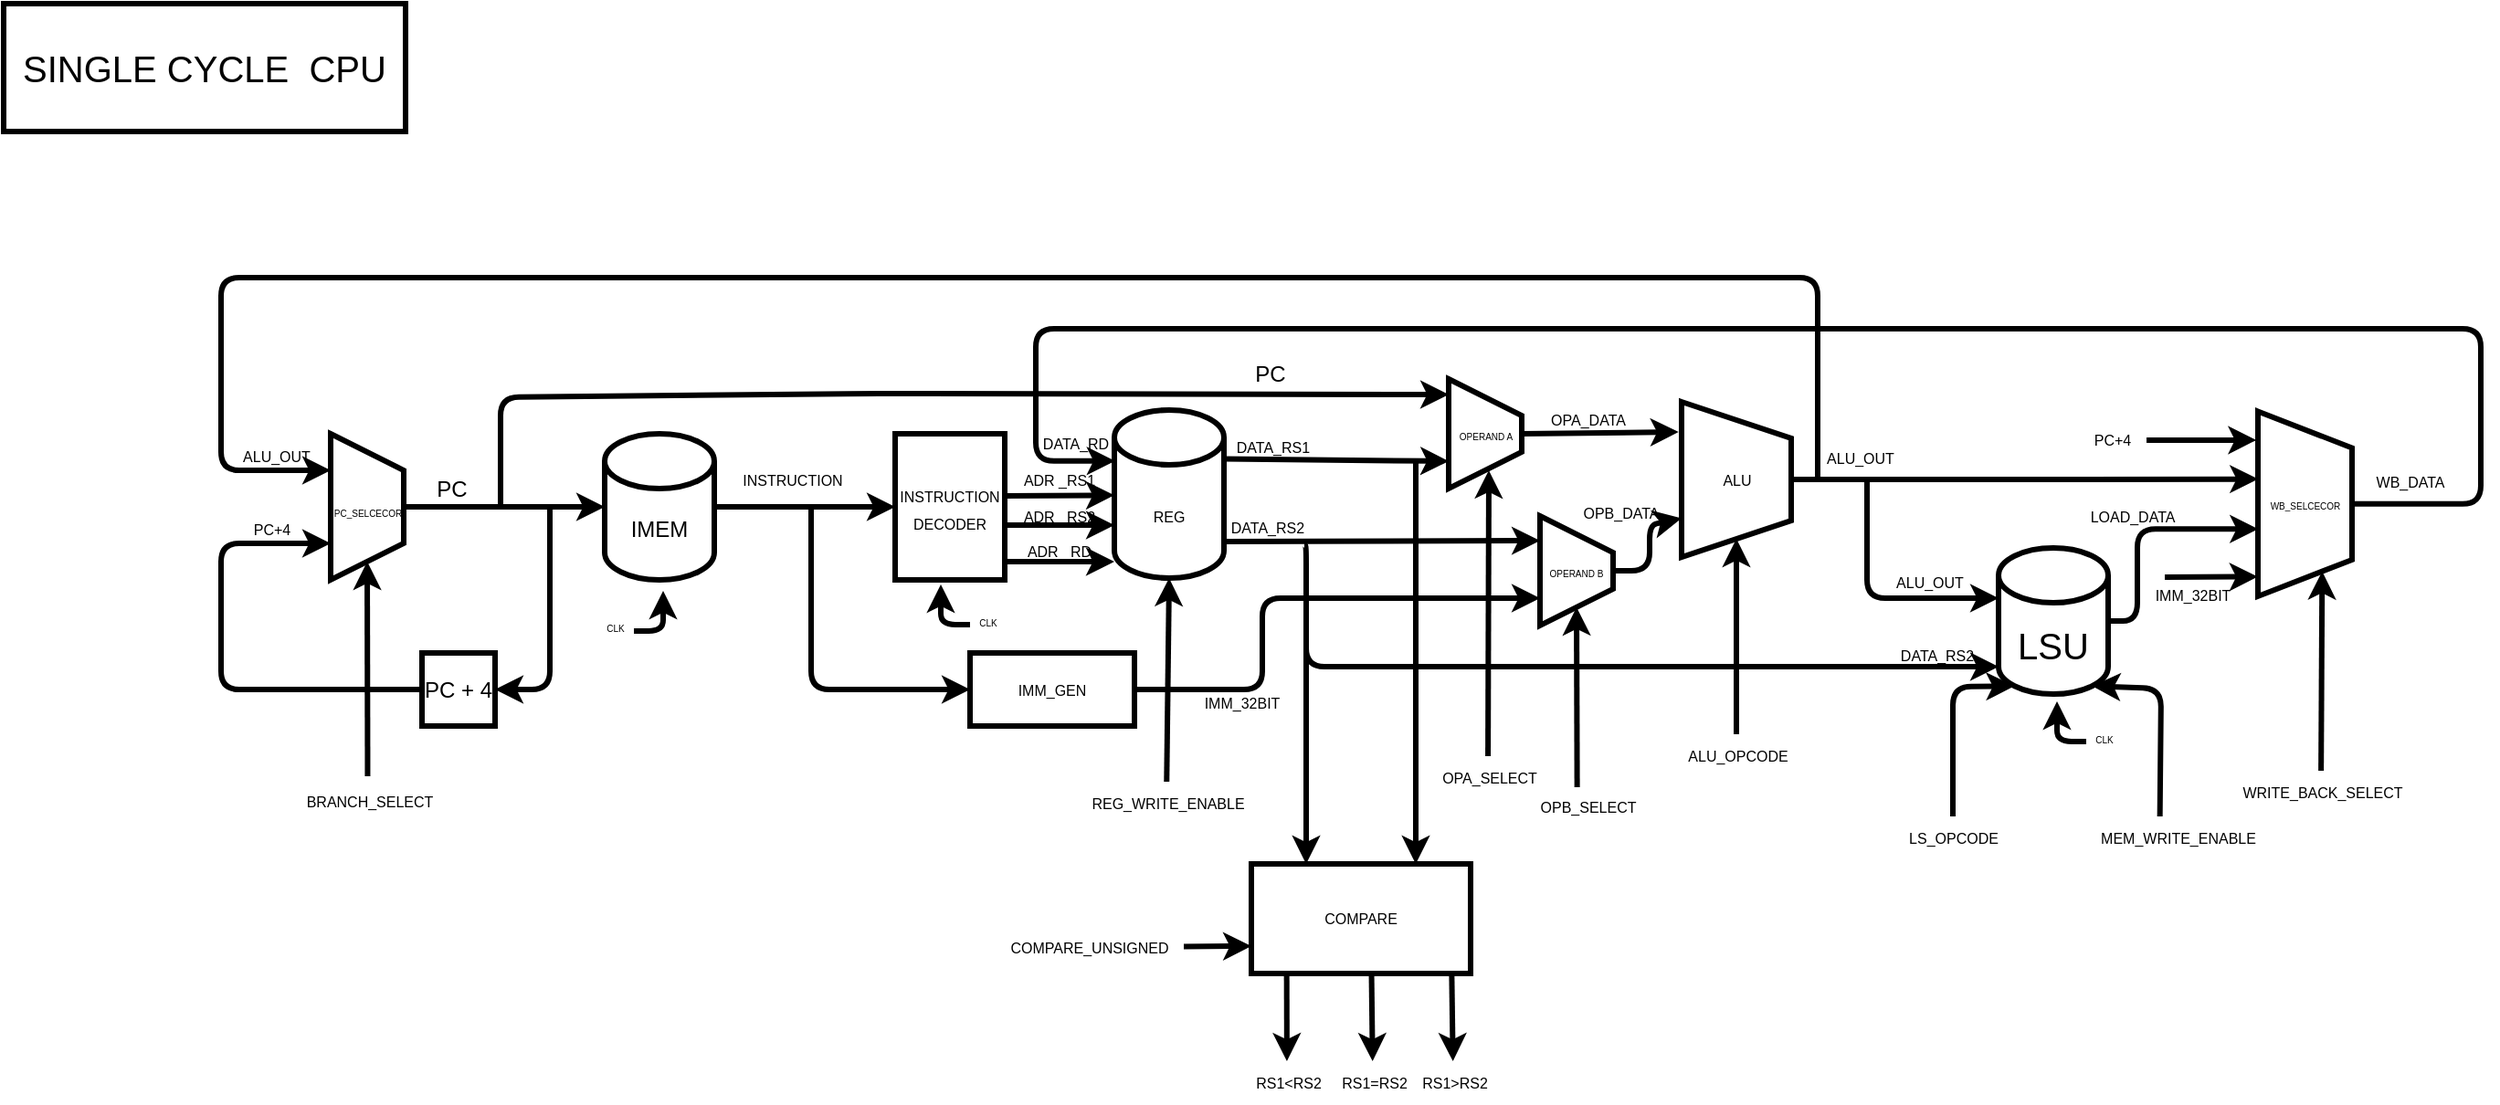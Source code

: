 <mxfile>
    <diagram id="MNM-NVIi9XeM0Qgk6uMa" name="Page-1">
        <mxGraphModel dx="1813" dy="1088" grid="1" gridSize="1" guides="1" tooltips="1" connect="1" arrows="1" fold="1" page="1" pageScale="1" pageWidth="1600" pageHeight="800" background="none" math="0" shadow="0">
            <root>
                <mxCell id="0"/>
                <mxCell id="1" parent="0"/>
                <mxCell id="132" value="&lt;font style=&quot;font-size: 20px;&quot;&gt;SINGLE CYCLE&amp;nbsp; CPU&lt;/font&gt;" style="text;html=1;strokeColor=default;fillColor=none;align=center;verticalAlign=middle;whiteSpace=wrap;rounded=0;fontSize=8;strokeWidth=3;" parent="1" vertex="1">
                    <mxGeometry x="90" y="50" width="220" height="70" as="geometry"/>
                </mxCell>
                <mxCell id="306" style="edgeStyle=none;html=1;exitX=1;exitY=0.5;exitDx=0;exitDy=0;fontSize=8;entryX=1;entryY=0.5;entryDx=0;entryDy=0;strokeWidth=3;" parent="1" target="86" edge="1">
                    <mxGeometry relative="1" as="geometry">
                        <mxPoint x="289.238" y="473" as="sourcePoint"/>
                    </mxGeometry>
                </mxCell>
                <mxCell id="319" style="edgeStyle=none;html=1;fontSize=8;entryX=0.145;entryY=1;entryDx=0;entryDy=-4.35;entryPerimeter=0;strokeWidth=3;" parent="1" source="320" target="133" edge="1">
                    <mxGeometry relative="1" as="geometry">
                        <mxPoint x="1156" y="499" as="sourcePoint"/>
                        <Array as="points">
                            <mxPoint x="1157" y="424"/>
                        </Array>
                    </mxGeometry>
                </mxCell>
                <mxCell id="320" value="LS_OPCODE" style="text;html=1;align=center;verticalAlign=middle;resizable=0;points=[];autosize=1;strokeColor=none;fillColor=none;fontSize=8;strokeWidth=3;" parent="1" vertex="1">
                    <mxGeometry x="1123" y="495" width="68" height="23" as="geometry"/>
                </mxCell>
                <mxCell id="323" style="edgeStyle=none;html=1;fontSize=8;entryX=0.855;entryY=1;entryDx=0;entryDy=-4.35;entryPerimeter=0;exitX=0.407;exitY=0.001;exitDx=0;exitDy=0;exitPerimeter=0;strokeWidth=3;" parent="1" source="324" target="133" edge="1">
                    <mxGeometry relative="1" as="geometry">
                        <mxPoint x="1272" y="501" as="sourcePoint"/>
                        <Array as="points">
                            <mxPoint x="1271" y="425"/>
                        </Array>
                    </mxGeometry>
                </mxCell>
                <mxCell id="157" value="WB_DATA" style="text;html=1;align=center;verticalAlign=middle;resizable=0;points=[];autosize=1;strokeColor=none;fillColor=none;fontSize=8;" parent="1" vertex="1">
                    <mxGeometry x="1379" y="300.5" width="56" height="23" as="geometry"/>
                </mxCell>
                <mxCell id="324" value="MEM_WRITE_ENABLE" style="text;html=1;align=center;verticalAlign=middle;resizable=0;points=[];autosize=1;strokeColor=none;fillColor=none;fontSize=8;strokeWidth=3;" parent="1" vertex="1">
                    <mxGeometry x="1228" y="495" width="104" height="23" as="geometry"/>
                </mxCell>
                <mxCell id="328" style="html=1;fontSize=8;entryX=0.894;entryY=1.002;entryDx=0;entryDy=0;entryPerimeter=0;strokeWidth=3;" parent="1" target="141" edge="1">
                    <mxGeometry relative="1" as="geometry">
                        <mxPoint x="1273" y="364" as="sourcePoint"/>
                    </mxGeometry>
                </mxCell>
                <mxCell id="134" style="edgeStyle=orthogonalEdgeStyle;html=1;fontSize=20;entryX=0;entryY=1;entryDx=0;entryDy=-15;entryPerimeter=0;exitX=0.833;exitY=0.817;exitDx=0;exitDy=0;exitPerimeter=0;strokeWidth=3;" parent="1" source="104" target="133" edge="1">
                    <mxGeometry relative="1" as="geometry">
                        <mxPoint x="1119" y="419" as="targetPoint"/>
                        <mxPoint x="819" y="344" as="sourcePoint"/>
                        <Array as="points">
                            <mxPoint x="803" y="413"/>
                        </Array>
                    </mxGeometry>
                </mxCell>
                <mxCell id="139" style="edgeStyle=orthogonalEdgeStyle;html=1;fontSize=20;entryX=0;entryY=0;entryDx=0;entryDy=27.5;entryPerimeter=0;strokeWidth=3;" parent="1" target="133" edge="1">
                    <mxGeometry relative="1" as="geometry">
                        <mxPoint x="1110" y="311" as="sourcePoint"/>
                        <Array as="points">
                            <mxPoint x="1110" y="376"/>
                        </Array>
                    </mxGeometry>
                </mxCell>
                <mxCell id="133" value="LSU" style="shape=cylinder3;whiteSpace=wrap;html=1;boundedLbl=1;backgroundOutline=1;size=15;strokeColor=default;strokeWidth=3;fontSize=20;" parent="1" vertex="1">
                    <mxGeometry x="1182" y="348" width="60" height="80" as="geometry"/>
                </mxCell>
                <mxCell id="151" style="edgeStyle=orthogonalEdgeStyle;html=1;fontSize=5;entryX=0.25;entryY=1;entryDx=0;entryDy=0;strokeWidth=3;" parent="1" target="86" edge="1">
                    <mxGeometry relative="1" as="geometry">
                        <mxPoint x="1083" y="310" as="sourcePoint"/>
                        <Array as="points">
                            <mxPoint x="1083" y="200"/>
                            <mxPoint x="209" y="200"/>
                            <mxPoint x="209" y="305"/>
                        </Array>
                    </mxGeometry>
                </mxCell>
                <mxCell id="86" value="" style="shape=trapezoid;perimeter=trapezoidPerimeter;whiteSpace=wrap;html=1;fixedSize=1;rotation=90;strokeWidth=3;" parent="1" vertex="1">
                    <mxGeometry x="249" y="305.5" width="80" height="40" as="geometry"/>
                </mxCell>
                <mxCell id="87" style="edgeStyle=none;html=1;exitX=0;exitY=0.5;exitDx=0;exitDy=0;entryX=0.75;entryY=1;entryDx=0;entryDy=0;strokeWidth=3;" parent="1" source="88" target="86" edge="1">
                    <mxGeometry relative="1" as="geometry">
                        <mxPoint x="229" y="315.5" as="targetPoint"/>
                        <Array as="points">
                            <mxPoint x="209" y="425.5"/>
                            <mxPoint x="209" y="345.5"/>
                        </Array>
                    </mxGeometry>
                </mxCell>
                <mxCell id="88" value="PC + 4" style="whiteSpace=wrap;html=1;aspect=fixed;strokeWidth=3;" parent="1" vertex="1">
                    <mxGeometry x="319" y="405.5" width="40" height="40" as="geometry"/>
                </mxCell>
                <mxCell id="89" value="" style="endArrow=classic;html=1;entryX=1;entryY=0.5;entryDx=0;entryDy=0;strokeWidth=3;" parent="1" target="88" edge="1">
                    <mxGeometry width="50" height="50" relative="1" as="geometry">
                        <mxPoint x="389" y="325.5" as="sourcePoint"/>
                        <mxPoint x="349" y="415.5" as="targetPoint"/>
                        <Array as="points">
                            <mxPoint x="389" y="425.5"/>
                        </Array>
                    </mxGeometry>
                </mxCell>
                <mxCell id="90" value="PC" style="text;html=1;strokeColor=none;fillColor=none;align=center;verticalAlign=middle;whiteSpace=wrap;rounded=0;strokeWidth=3;" parent="1" vertex="1">
                    <mxGeometry x="319" y="300.5" width="33" height="30" as="geometry"/>
                </mxCell>
                <mxCell id="91" value="IMEM" style="shape=cylinder3;whiteSpace=wrap;html=1;boundedLbl=1;backgroundOutline=1;size=15;strokeWidth=3;" parent="1" vertex="1">
                    <mxGeometry x="419" y="285.5" width="60" height="80" as="geometry"/>
                </mxCell>
                <mxCell id="92" style="edgeStyle=none;html=1;exitX=0.5;exitY=0;exitDx=0;exitDy=0;entryX=0;entryY=0.5;entryDx=0;entryDy=0;entryPerimeter=0;strokeWidth=3;" parent="1" source="86" target="91" edge="1">
                    <mxGeometry relative="1" as="geometry">
                        <mxPoint x="419" y="325.5" as="targetPoint"/>
                    </mxGeometry>
                </mxCell>
                <mxCell id="93" value="" style="edgeStyle=none;html=1;fontSize=8;exitX=1;exitY=0.5;exitDx=0;exitDy=0;exitPerimeter=0;entryX=-0.001;entryY=0.507;entryDx=0;entryDy=0;entryPerimeter=0;strokeWidth=3;" parent="1" target="96" edge="1">
                    <mxGeometry relative="1" as="geometry">
                        <mxPoint x="638" y="319.5" as="sourcePoint"/>
                        <mxPoint x="698" y="314.833" as="targetPoint"/>
                    </mxGeometry>
                </mxCell>
                <mxCell id="94" value="&lt;font style=&quot;font-size: 8px;&quot;&gt;INSTRUCTION DECODER&lt;/font&gt;" style="rounded=0;whiteSpace=wrap;html=1;strokeWidth=3;" parent="1" vertex="1">
                    <mxGeometry x="578" y="285.5" width="60" height="80" as="geometry"/>
                </mxCell>
                <mxCell id="95" value="" style="edgeStyle=none;html=1;strokeWidth=3;" parent="1" source="91" target="94" edge="1">
                    <mxGeometry relative="1" as="geometry"/>
                </mxCell>
                <mxCell id="96" value="REG" style="shape=cylinder3;whiteSpace=wrap;html=1;boundedLbl=1;backgroundOutline=1;size=15;fontSize=8;strokeWidth=3;" parent="1" vertex="1">
                    <mxGeometry x="698" y="272.5" width="60" height="92" as="geometry"/>
                </mxCell>
                <mxCell id="97" value="" style="edgeStyle=none;html=1;fontSize=8;strokeWidth=3;" parent="1" edge="1">
                    <mxGeometry relative="1" as="geometry">
                        <mxPoint x="638" y="355.5" as="sourcePoint"/>
                        <mxPoint x="698" y="355.5" as="targetPoint"/>
                    </mxGeometry>
                </mxCell>
                <mxCell id="98" value="" style="edgeStyle=none;html=1;fontSize=8;strokeWidth=3;" parent="1" edge="1">
                    <mxGeometry relative="1" as="geometry">
                        <mxPoint x="638" y="335.5" as="sourcePoint"/>
                        <mxPoint x="698" y="335.5" as="targetPoint"/>
                    </mxGeometry>
                </mxCell>
                <mxCell id="99" value="ADR _RS1" style="text;html=1;strokeColor=none;fillColor=none;align=center;verticalAlign=middle;whiteSpace=wrap;rounded=0;fontSize=8;strokeWidth=3;" parent="1" vertex="1">
                    <mxGeometry x="638" y="295.5" width="60" height="30" as="geometry"/>
                </mxCell>
                <mxCell id="100" value="ADR _RS2" style="text;html=1;strokeColor=none;fillColor=none;align=center;verticalAlign=middle;whiteSpace=wrap;rounded=0;fontSize=8;strokeWidth=3;" parent="1" vertex="1">
                    <mxGeometry x="638" y="315.5" width="60" height="30" as="geometry"/>
                </mxCell>
                <mxCell id="101" value="ADR _RD" style="text;html=1;strokeColor=none;fillColor=none;align=center;verticalAlign=middle;whiteSpace=wrap;rounded=0;fontSize=8;strokeWidth=3;" parent="1" vertex="1">
                    <mxGeometry x="638" y="334.5" width="60" height="30" as="geometry"/>
                </mxCell>
                <mxCell id="102" value="" style="edgeStyle=none;html=1;fontSize=8;entryX=0.225;entryY=1;entryDx=0;entryDy=0;entryPerimeter=0;strokeWidth=3;" parent="1" target="114" edge="1">
                    <mxGeometry relative="1" as="geometry">
                        <mxPoint x="758.0" y="344.5" as="sourcePoint"/>
                        <mxPoint x="930" y="344" as="targetPoint"/>
                    </mxGeometry>
                </mxCell>
                <mxCell id="103" value="" style="edgeStyle=none;html=1;fontSize=8;entryX=0.75;entryY=1;entryDx=0;entryDy=0;strokeWidth=3;" parent="1" target="119" edge="1">
                    <mxGeometry relative="1" as="geometry">
                        <mxPoint x="758.0" y="299.27" as="sourcePoint"/>
                        <mxPoint x="810.5" y="299.27" as="targetPoint"/>
                    </mxGeometry>
                </mxCell>
                <mxCell id="104" value="DATA_RS2" style="text;html=1;strokeColor=none;fillColor=none;align=center;verticalAlign=middle;whiteSpace=wrap;rounded=0;fontSize=8;strokeWidth=3;" parent="1" vertex="1">
                    <mxGeometry x="752" y="322" width="60" height="30" as="geometry"/>
                </mxCell>
                <mxCell id="105" value="DATA_RS1" style="text;html=1;strokeColor=none;fillColor=none;align=center;verticalAlign=middle;whiteSpace=wrap;rounded=0;fontSize=8;strokeWidth=3;" parent="1" vertex="1">
                    <mxGeometry x="755" y="277.5" width="60" height="30" as="geometry"/>
                </mxCell>
                <mxCell id="106" value="" style="group;strokeWidth=3;" parent="1" vertex="1" connectable="0">
                    <mxGeometry x="1008.5" y="268" width="60" height="85" as="geometry"/>
                </mxCell>
                <mxCell id="107" value="" style="shape=trapezoid;perimeter=trapezoidPerimeter;whiteSpace=wrap;html=1;fixedSize=1;fontSize=8;rotation=90;strokeWidth=3;" parent="106" vertex="1">
                    <mxGeometry x="-12.5" y="12.5" width="85" height="60" as="geometry"/>
                </mxCell>
                <mxCell id="108" value="ALU" style="text;html=1;strokeColor=none;fillColor=none;align=center;verticalAlign=middle;whiteSpace=wrap;rounded=0;fontSize=8;strokeWidth=3;" parent="106" vertex="1">
                    <mxGeometry y="27.5" width="60" height="30" as="geometry"/>
                </mxCell>
                <mxCell id="109" style="edgeStyle=none;html=1;fontSize=8;entryX=0;entryY=0.5;entryDx=0;entryDy=0;strokeWidth=3;" parent="1" target="110" edge="1">
                    <mxGeometry relative="1" as="geometry">
                        <mxPoint x="532" y="325.5" as="sourcePoint"/>
                        <Array as="points">
                            <mxPoint x="532" y="425.5"/>
                        </Array>
                    </mxGeometry>
                </mxCell>
                <mxCell id="110" value="IMM_GEN" style="rounded=0;whiteSpace=wrap;html=1;fontSize=8;strokeWidth=3;" parent="1" vertex="1">
                    <mxGeometry x="619" y="405.5" width="90" height="40" as="geometry"/>
                </mxCell>
                <mxCell id="111" value="INSTRUCTION" style="text;html=1;strokeColor=none;fillColor=none;align=center;verticalAlign=middle;whiteSpace=wrap;rounded=0;fontSize=8;strokeWidth=3;" parent="1" vertex="1">
                    <mxGeometry x="492" y="295.5" width="60" height="30" as="geometry"/>
                </mxCell>
                <mxCell id="112" value="IMM_32BIT" style="text;html=1;strokeColor=none;fillColor=none;align=center;verticalAlign=middle;whiteSpace=wrap;rounded=0;fontSize=8;strokeWidth=3;" parent="1" vertex="1">
                    <mxGeometry x="738" y="418" width="60" height="30" as="geometry"/>
                </mxCell>
                <mxCell id="113" value="" style="group;strokeWidth=3;" parent="1" vertex="1" connectable="0">
                    <mxGeometry x="931" y="330.5" width="40" height="60" as="geometry"/>
                </mxCell>
                <mxCell id="114" value="" style="shape=trapezoid;perimeter=trapezoidPerimeter;whiteSpace=wrap;html=1;fixedSize=1;fontSize=8;rotation=90;strokeWidth=3;" parent="113" vertex="1">
                    <mxGeometry x="-10" y="10" width="60" height="40" as="geometry"/>
                </mxCell>
                <mxCell id="115" value="&lt;font style=&quot;font-size: 5px;&quot;&gt;OPERAND B&lt;/font&gt;" style="text;html=1;strokeColor=none;fillColor=none;align=center;verticalAlign=middle;whiteSpace=wrap;rounded=0;fontSize=8;strokeWidth=3;" parent="113" vertex="1">
                    <mxGeometry y="15" width="40" height="30" as="geometry"/>
                </mxCell>
                <mxCell id="116" style="edgeStyle=none;html=1;entryX=0.75;entryY=1;entryDx=0;entryDy=0;fontSize=8;strokeWidth=3;" parent="1" source="114" target="107" edge="1">
                    <mxGeometry relative="1" as="geometry">
                        <Array as="points">
                            <mxPoint x="991" y="360.5"/>
                            <mxPoint x="991" y="335.5"/>
                        </Array>
                    </mxGeometry>
                </mxCell>
                <mxCell id="117" style="edgeStyle=orthogonalEdgeStyle;html=1;exitX=1;exitY=0.5;exitDx=0;exitDy=0;entryX=0.75;entryY=1;entryDx=0;entryDy=0;fontSize=8;strokeWidth=3;" parent="1" source="110" target="114" edge="1">
                    <mxGeometry relative="1" as="geometry">
                        <Array as="points">
                            <mxPoint x="779" y="426"/>
                            <mxPoint x="779" y="376"/>
                        </Array>
                    </mxGeometry>
                </mxCell>
                <mxCell id="118" value="" style="group;strokeWidth=3;" parent="1" vertex="1" connectable="0">
                    <mxGeometry x="881" y="255.5" width="40" height="60" as="geometry"/>
                </mxCell>
                <mxCell id="119" value="" style="shape=trapezoid;perimeter=trapezoidPerimeter;whiteSpace=wrap;html=1;fixedSize=1;fontSize=8;rotation=90;strokeWidth=3;" parent="118" vertex="1">
                    <mxGeometry x="-10" y="10" width="60" height="40" as="geometry"/>
                </mxCell>
                <mxCell id="120" value="OPERAND A" style="text;html=1;strokeColor=none;fillColor=none;align=center;verticalAlign=middle;whiteSpace=wrap;rounded=0;fontSize=5;strokeWidth=3;" parent="118" vertex="1">
                    <mxGeometry x="0.5" y="15" width="39" height="30" as="geometry"/>
                </mxCell>
                <mxCell id="121" style="edgeStyle=none;html=1;exitX=0.5;exitY=0;exitDx=0;exitDy=0;entryX=0.194;entryY=1.027;entryDx=0;entryDy=0;entryPerimeter=0;fontSize=8;strokeWidth=3;" parent="1" source="119" target="107" edge="1">
                    <mxGeometry relative="1" as="geometry"/>
                </mxCell>
                <mxCell id="122" style="edgeStyle=none;html=1;exitX=0;exitY=0;exitDx=0;exitDy=0;fontSize=5;strokeWidth=3;" parent="1" edge="1">
                    <mxGeometry relative="1" as="geometry">
                        <mxPoint x="881" y="264" as="targetPoint"/>
                        <mxPoint x="362" y="325.5" as="sourcePoint"/>
                        <Array as="points">
                            <mxPoint x="362" y="265.5"/>
                            <mxPoint x="562" y="263.5"/>
                        </Array>
                    </mxGeometry>
                </mxCell>
                <mxCell id="123" value="PC" style="text;html=1;strokeColor=none;fillColor=none;align=center;verticalAlign=middle;whiteSpace=wrap;rounded=0;strokeWidth=3;" parent="1" vertex="1">
                    <mxGeometry x="766.5" y="238" width="33" height="30" as="geometry"/>
                </mxCell>
                <mxCell id="124" value="" style="group;flipH=1;strokeWidth=3;" parent="1" vertex="1" connectable="0">
                    <mxGeometry x="603" y="380" width="46" height="15" as="geometry"/>
                </mxCell>
                <mxCell id="125" style="edgeStyle=none;html=1;fontSize=5;strokeWidth=3;" parent="124" edge="1">
                    <mxGeometry relative="1" as="geometry">
                        <mxPoint y="-12" as="targetPoint"/>
                        <mxPoint x="16" y="10" as="sourcePoint"/>
                        <Array as="points">
                            <mxPoint y="10"/>
                        </Array>
                    </mxGeometry>
                </mxCell>
                <mxCell id="126" value="CLK" style="text;html=1;strokeColor=none;fillColor=none;align=center;verticalAlign=middle;whiteSpace=wrap;rounded=0;fontSize=5;flipV=1;flipH=1;strokeWidth=3;" parent="124" vertex="1">
                    <mxGeometry x="6" width="40" height="15" as="geometry"/>
                </mxCell>
                <mxCell id="127" value="" style="group;strokeWidth=3;" parent="1" vertex="1" connectable="0">
                    <mxGeometry x="405" y="383.5" width="46" height="15" as="geometry"/>
                </mxCell>
                <mxCell id="128" style="edgeStyle=none;html=1;fontSize=5;strokeWidth=3;" parent="127" edge="1">
                    <mxGeometry relative="1" as="geometry">
                        <mxPoint x="46" y="-12" as="targetPoint"/>
                        <mxPoint x="30" y="10" as="sourcePoint"/>
                        <Array as="points">
                            <mxPoint x="46" y="10"/>
                        </Array>
                    </mxGeometry>
                </mxCell>
                <mxCell id="129" value="CLK" style="text;html=1;strokeColor=none;fillColor=none;align=center;verticalAlign=middle;whiteSpace=wrap;rounded=0;fontSize=5;strokeWidth=3;" parent="127" vertex="1">
                    <mxGeometry width="40" height="15" as="geometry"/>
                </mxCell>
                <mxCell id="130" value="PC+4" style="text;html=1;strokeColor=none;fillColor=none;align=center;verticalAlign=middle;whiteSpace=wrap;rounded=0;fontSize=8;strokeWidth=3;" parent="1" vertex="1">
                    <mxGeometry x="212" y="326.25" width="50" height="22.5" as="geometry"/>
                </mxCell>
                <mxCell id="135" value="" style="group;flipH=1;strokeWidth=3;" parent="1" vertex="1" connectable="0">
                    <mxGeometry x="1214" y="444" width="46" height="15" as="geometry"/>
                </mxCell>
                <mxCell id="136" style="edgeStyle=none;html=1;fontSize=5;strokeWidth=3;" parent="135" edge="1">
                    <mxGeometry relative="1" as="geometry">
                        <mxPoint y="-12" as="targetPoint"/>
                        <mxPoint x="16" y="10" as="sourcePoint"/>
                        <Array as="points">
                            <mxPoint y="10"/>
                        </Array>
                    </mxGeometry>
                </mxCell>
                <mxCell id="137" value="CLK" style="text;html=1;strokeColor=none;fillColor=none;align=center;verticalAlign=middle;whiteSpace=wrap;rounded=0;fontSize=5;strokeWidth=3;" parent="135" vertex="1">
                    <mxGeometry x="6" width="40" height="15" as="geometry"/>
                </mxCell>
                <mxCell id="138" style="edgeStyle=orthogonalEdgeStyle;html=1;exitX=1;exitY=0.5;exitDx=0;exitDy=0;fontSize=20;entryX=0.366;entryY=0.998;entryDx=0;entryDy=0;entryPerimeter=0;strokeWidth=3;" parent="1" source="108" target="141" edge="1">
                    <mxGeometry relative="1" as="geometry">
                        <mxPoint x="1286" y="311" as="targetPoint"/>
                    </mxGeometry>
                </mxCell>
                <mxCell id="140" value="ALU_OUT" style="text;html=1;align=center;verticalAlign=middle;resizable=0;points=[];autosize=1;strokeColor=none;fillColor=none;fontSize=8;strokeWidth=3;" parent="1" vertex="1">
                    <mxGeometry x="1076" y="286.5" width="60" height="24" as="geometry"/>
                </mxCell>
                <mxCell id="148" style="edgeStyle=orthogonalEdgeStyle;html=1;exitX=0.5;exitY=0;exitDx=0;exitDy=0;fontSize=8;entryX=0.006;entryY=0.303;entryDx=0;entryDy=0;entryPerimeter=0;strokeWidth=3;" parent="1" source="141" target="96" edge="1">
                    <mxGeometry relative="1" as="geometry">
                        <mxPoint x="719" y="268" as="targetPoint"/>
                        <Array as="points">
                            <mxPoint x="1446" y="324"/>
                            <mxPoint x="1446" y="228"/>
                            <mxPoint x="655" y="228"/>
                            <mxPoint x="655" y="300"/>
                        </Array>
                    </mxGeometry>
                </mxCell>
                <mxCell id="141" value="" style="shape=trapezoid;perimeter=trapezoidPerimeter;whiteSpace=wrap;html=1;fixedSize=1;fontSize=8;rotation=90;strokeWidth=3;" parent="1" vertex="1">
                    <mxGeometry x="1299.12" y="298.12" width="101.25" height="51.5" as="geometry"/>
                </mxCell>
                <mxCell id="143" value="" style="edgeStyle=orthogonalEdgeStyle;html=1;fontSize=8;entryX=0.636;entryY=0.998;entryDx=0;entryDy=0;entryPerimeter=0;strokeWidth=3;" parent="1" source="133" target="141" edge="1">
                    <mxGeometry relative="1" as="geometry">
                        <Array as="points">
                            <mxPoint x="1258" y="388"/>
                            <mxPoint x="1258" y="338"/>
                        </Array>
                    </mxGeometry>
                </mxCell>
                <mxCell id="149" value="DATA_RD" style="text;html=1;strokeColor=none;fillColor=none;align=center;verticalAlign=middle;whiteSpace=wrap;rounded=0;fontSize=8;strokeWidth=3;" parent="1" vertex="1">
                    <mxGeometry x="647" y="275.5" width="60" height="30" as="geometry"/>
                </mxCell>
                <mxCell id="150" value="PC_SELCECOR" style="text;html=1;align=center;verticalAlign=middle;resizable=0;points=[];autosize=1;strokeColor=none;fillColor=none;fontSize=5;strokeWidth=3;" parent="1" vertex="1">
                    <mxGeometry x="259" y="317.5" width="60" height="20" as="geometry"/>
                </mxCell>
                <mxCell id="152" value="&lt;font style=&quot;font-size: 8px;&quot;&gt;ALU_OUT&lt;/font&gt;" style="text;html=1;align=center;verticalAlign=middle;resizable=0;points=[];autosize=1;strokeColor=none;fillColor=none;fontSize=5;strokeWidth=3;" parent="1" vertex="1">
                    <mxGeometry x="211" y="286" width="56" height="23" as="geometry"/>
                </mxCell>
                <mxCell id="154" value="WB_SELCECOR" style="text;html=1;strokeColor=none;fillColor=none;align=center;verticalAlign=middle;whiteSpace=wrap;rounded=0;strokeWidth=3;fontSize=5;" parent="1" vertex="1">
                    <mxGeometry x="1319.75" y="308.87" width="60" height="30" as="geometry"/>
                </mxCell>
                <mxCell id="155" value="LOAD_DATA" style="text;html=1;align=center;verticalAlign=middle;resizable=0;points=[];autosize=1;strokeColor=none;fillColor=none;fontSize=8;strokeWidth=3;" parent="1" vertex="1">
                    <mxGeometry x="1222" y="319" width="65" height="23" as="geometry"/>
                </mxCell>
                <mxCell id="156" value="IMM_32BIT" style="text;html=1;align=center;verticalAlign=middle;resizable=0;points=[];autosize=1;strokeColor=none;fillColor=none;fontSize=8;strokeWidth=3;" parent="1" vertex="1">
                    <mxGeometry x="1258" y="362" width="60" height="23" as="geometry"/>
                </mxCell>
                <mxCell id="160" style="edgeStyle=orthogonalEdgeStyle;html=1;entryX=0.155;entryY=1.016;entryDx=0;entryDy=0;entryPerimeter=0;fontSize=8;strokeWidth=3;" parent="1" source="158" target="141" edge="1">
                    <mxGeometry relative="1" as="geometry"/>
                </mxCell>
                <mxCell id="158" value="PC+4" style="text;html=1;align=center;verticalAlign=middle;resizable=0;points=[];autosize=1;strokeColor=none;fillColor=none;fontSize=8;strokeWidth=3;" parent="1" vertex="1">
                    <mxGeometry x="1224" y="277.5" width="39" height="23" as="geometry"/>
                </mxCell>
                <mxCell id="162" value="OPA_DATA" style="text;html=1;align=center;verticalAlign=middle;resizable=0;points=[];autosize=1;strokeColor=none;fillColor=none;fontSize=8;container=1;strokeWidth=3;" parent="1" vertex="1">
                    <mxGeometry x="927" y="266" width="60" height="23" as="geometry"/>
                </mxCell>
                <mxCell id="232" value="OPB_DATA" style="text;html=1;align=center;verticalAlign=middle;resizable=0;points=[];autosize=1;strokeColor=none;fillColor=none;fontSize=8;container=1;strokeWidth=3;" parent="1" vertex="1">
                    <mxGeometry x="945" y="317.5" width="60" height="23" as="geometry"/>
                </mxCell>
                <mxCell id="233" value="&lt;font style=&quot;font-size: 8px;&quot;&gt;DATA_RS2&lt;/font&gt;" style="text;html=1;align=center;verticalAlign=middle;resizable=0;points=[];autosize=1;strokeColor=none;fillColor=none;strokeWidth=3;" parent="1" vertex="1">
                    <mxGeometry x="1118" y="392" width="59" height="27" as="geometry"/>
                </mxCell>
                <mxCell id="305" value="ALU_OUT" style="text;html=1;align=center;verticalAlign=middle;resizable=0;points=[];autosize=1;strokeColor=none;fillColor=none;fontSize=8;strokeWidth=3;" parent="1" vertex="1">
                    <mxGeometry x="1114" y="355" width="60" height="24" as="geometry"/>
                </mxCell>
                <mxCell id="307" value="BRANCH_SELECT" style="text;html=1;align=center;verticalAlign=middle;resizable=0;points=[];autosize=1;strokeColor=none;fillColor=none;fontSize=8;strokeWidth=3;" parent="1" vertex="1">
                    <mxGeometry x="246" y="475" width="88" height="23" as="geometry"/>
                </mxCell>
                <mxCell id="309" value="REG_WRITE_ENABLE" style="text;html=1;align=center;verticalAlign=middle;resizable=0;points=[];autosize=1;strokeColor=none;fillColor=none;fontSize=8;strokeWidth=3;" parent="1" vertex="1">
                    <mxGeometry x="675" y="476" width="103" height="23" as="geometry"/>
                </mxCell>
                <mxCell id="312" value="OPA_SELECT" style="text;html=1;align=center;verticalAlign=middle;resizable=0;points=[];autosize=1;strokeColor=none;fillColor=none;fontSize=8;strokeWidth=3;" parent="1" vertex="1">
                    <mxGeometry x="867" y="462" width="71" height="23" as="geometry"/>
                </mxCell>
                <mxCell id="314" value="OPB_SELECT" style="text;html=1;align=center;verticalAlign=middle;resizable=0;points=[];autosize=1;strokeColor=none;fillColor=none;fontSize=8;strokeWidth=3;" parent="1" vertex="1">
                    <mxGeometry x="921" y="478" width="71" height="23" as="geometry"/>
                </mxCell>
                <mxCell id="313" style="edgeStyle=none;html=1;exitX=0.427;exitY=0.044;exitDx=0;exitDy=0;fontSize=8;entryX=1;entryY=0.5;entryDx=0;entryDy=0;exitPerimeter=0;strokeWidth=3;" parent="1" source="314" target="114" edge="1">
                    <mxGeometry relative="1" as="geometry">
                        <mxPoint x="951" y="474" as="sourcePoint"/>
                    </mxGeometry>
                </mxCell>
                <mxCell id="311" style="edgeStyle=none;html=1;fontSize=8;entryX=1;entryY=0.5;entryDx=0;entryDy=0;strokeWidth=3;" parent="1" source="312" edge="1">
                    <mxGeometry relative="1" as="geometry">
                        <mxPoint x="903" y="305.5" as="targetPoint"/>
                        <mxPoint x="902.535" y="460" as="sourcePoint"/>
                    </mxGeometry>
                </mxCell>
                <mxCell id="318" value="ALU_OPCODE" style="text;html=1;align=center;verticalAlign=middle;resizable=0;points=[];autosize=1;strokeColor=none;fillColor=none;fontSize=8;strokeWidth=3;" parent="1" vertex="1">
                    <mxGeometry x="1001.5" y="450" width="74" height="23" as="geometry"/>
                </mxCell>
                <mxCell id="317" style="edgeStyle=none;html=1;fontSize=8;entryX=1;entryY=0.5;entryDx=0;entryDy=0;strokeWidth=3;" parent="1" source="318" target="107" edge="1">
                    <mxGeometry relative="1" as="geometry">
                        <mxPoint x="1039" y="448" as="sourcePoint"/>
                    </mxGeometry>
                </mxCell>
                <mxCell id="326" value="WRITE_BACK_SELECT" style="text;html=1;align=center;verticalAlign=middle;resizable=0;points=[];autosize=1;strokeColor=none;fillColor=none;fontSize=8;" parent="1" vertex="1">
                    <mxGeometry x="1305" y="470" width="107" height="23" as="geometry"/>
                </mxCell>
                <mxCell id="325" style="edgeStyle=none;html=1;fontSize=8;entryX=1;entryY=0.25;entryDx=0;entryDy=0;strokeWidth=3;" parent="1" source="326" target="141" edge="1">
                    <mxGeometry relative="1" as="geometry">
                        <mxPoint x="1362" y="486" as="sourcePoint"/>
                    </mxGeometry>
                </mxCell>
                <mxCell id="308" style="edgeStyle=none;html=1;fontSize=8;entryX=0.5;entryY=1;entryDx=0;entryDy=0;entryPerimeter=0;strokeWidth=3;" parent="1" source="309" target="96" edge="1">
                    <mxGeometry relative="1" as="geometry">
                        <mxPoint x="726" y="478" as="sourcePoint"/>
                    </mxGeometry>
                </mxCell>
                <mxCell id="330" style="edgeStyle=none;html=1;fontSize=8;entryX=0.25;entryY=0;entryDx=0;entryDy=0;strokeWidth=3;" parent="1" target="329" edge="1">
                    <mxGeometry relative="1" as="geometry">
                        <mxPoint x="803" y="403" as="sourcePoint"/>
                    </mxGeometry>
                </mxCell>
                <mxCell id="332" style="edgeStyle=none;html=1;fontSize=8;entryX=0.75;entryY=0;entryDx=0;entryDy=0;strokeWidth=3;" parent="1" target="329" edge="1">
                    <mxGeometry relative="1" as="geometry">
                        <mxPoint x="863" y="301" as="sourcePoint"/>
                    </mxGeometry>
                </mxCell>
                <mxCell id="333" style="edgeStyle=none;html=1;fontSize=8;entryX=0;entryY=0.75;entryDx=0;entryDy=0;strokeWidth=3;" parent="1" source="334" target="329" edge="1">
                    <mxGeometry relative="1" as="geometry">
                        <mxPoint x="733" y="565" as="sourcePoint"/>
                    </mxGeometry>
                </mxCell>
                <mxCell id="335" style="edgeStyle=none;html=1;exitX=0.161;exitY=1.006;exitDx=0;exitDy=0;fontSize=8;exitPerimeter=0;strokeWidth=3;" parent="1" source="329" target="338" edge="1">
                    <mxGeometry relative="1" as="geometry">
                        <mxPoint x="795" y="626" as="targetPoint"/>
                    </mxGeometry>
                </mxCell>
                <mxCell id="336" style="edgeStyle=none;html=1;exitX=0.548;exitY=0.997;exitDx=0;exitDy=0;fontSize=8;exitPerimeter=0;strokeWidth=3;" parent="1" source="329" target="340" edge="1">
                    <mxGeometry relative="1" as="geometry">
                        <mxPoint x="839" y="627" as="targetPoint"/>
                    </mxGeometry>
                </mxCell>
                <mxCell id="337" style="edgeStyle=none;html=1;exitX=0.914;exitY=1.006;exitDx=0;exitDy=0;fontSize=8;exitPerimeter=0;strokeWidth=3;" parent="1" source="329" target="341" edge="1">
                    <mxGeometry relative="1" as="geometry">
                        <mxPoint x="881" y="631" as="targetPoint"/>
                    </mxGeometry>
                </mxCell>
                <mxCell id="329" value="COMPARE" style="whiteSpace=wrap;html=1;fontSize=8;strokeWidth=3;" parent="1" vertex="1">
                    <mxGeometry x="773" y="521" width="120" height="60" as="geometry"/>
                </mxCell>
                <mxCell id="334" value="COMPARE_UNSIGNED" style="text;html=1;align=center;verticalAlign=middle;resizable=0;points=[];autosize=1;strokeColor=none;fillColor=none;fontSize=8;strokeWidth=3;" parent="1" vertex="1">
                    <mxGeometry x="631" y="555" width="105" height="23" as="geometry"/>
                </mxCell>
                <mxCell id="338" value="RS1&amp;lt;RS2" style="text;html=1;align=center;verticalAlign=middle;resizable=0;points=[];autosize=1;strokeColor=none;fillColor=none;fontSize=8;strokeWidth=3;" parent="1" vertex="1">
                    <mxGeometry x="765" y="629" width="55" height="23" as="geometry"/>
                </mxCell>
                <mxCell id="340" value="RS1=RS2" style="text;html=1;align=center;verticalAlign=middle;resizable=0;points=[];autosize=1;strokeColor=none;fillColor=none;fontSize=8;strokeWidth=3;" parent="1" vertex="1">
                    <mxGeometry x="812" y="629" width="55" height="23" as="geometry"/>
                </mxCell>
                <mxCell id="341" value="RS1&amp;gt;RS2" style="text;html=1;align=center;verticalAlign=middle;resizable=0;points=[];autosize=1;strokeColor=none;fillColor=none;fontSize=8;strokeWidth=3;" parent="1" vertex="1">
                    <mxGeometry x="856" y="629" width="55" height="23" as="geometry"/>
                </mxCell>
            </root>
        </mxGraphModel>
    </diagram>
</mxfile>